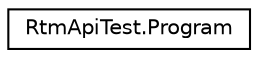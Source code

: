 digraph "Graphical Class Hierarchy"
{
 // LATEX_PDF_SIZE
  edge [fontname="Helvetica",fontsize="10",labelfontname="Helvetica",labelfontsize="10"];
  node [fontname="Helvetica",fontsize="10",shape=record];
  rankdir="LR";
  Node0 [label="RtmApiTest.Program",height=0.2,width=0.4,color="black", fillcolor="white", style="filled",URL="$class_rtm_api_test_1_1_program.html",tooltip=" "];
}
